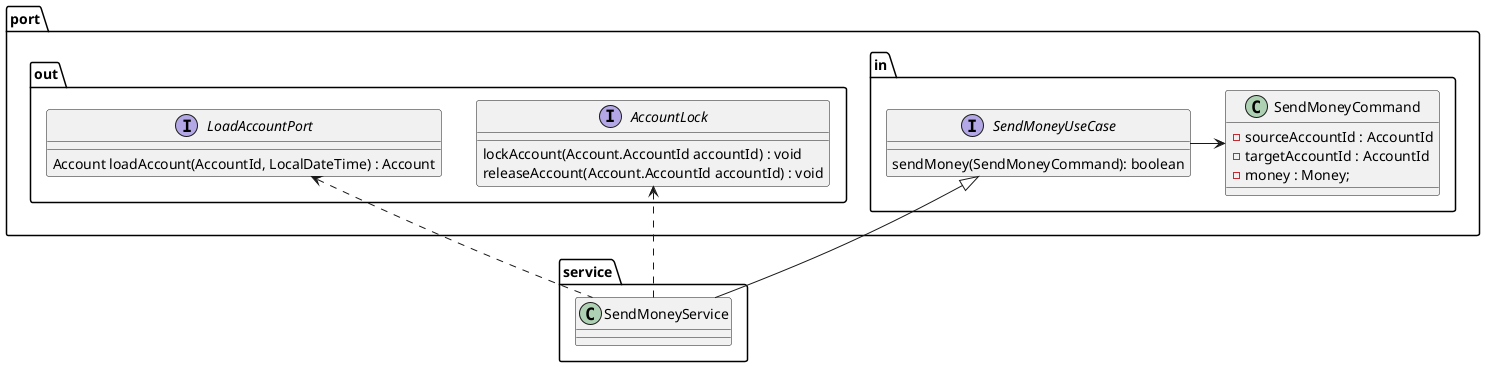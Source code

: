 @startuml
'https://plantuml.com/class-diagram

package port.in {
    class SendMoneyCommand {
        - sourceAccountId : AccountId
        - targetAccountId : AccountId
        - money : Money;
    }

    interface SendMoneyUseCase {
       sendMoney(SendMoneyCommand): boolean
    }

    SendMoneyUseCase -> SendMoneyCommand
}

package service {
   class SendMoneyService {
   }

   SendMoneyUseCase <|--SendMoneyService
}

package port.out {
    interface AccountLock {
    	lockAccount(Account.AccountId accountId) : void
    	releaseAccount(Account.AccountId accountId) : void
    }

    interface LoadAccountPort {
    	Account loadAccount(AccountId, LocalDateTime) : Account
    }

    AccountLock <.. SendMoneyService
    LoadAccountPort <.. SendMoneyService
}


@enduml